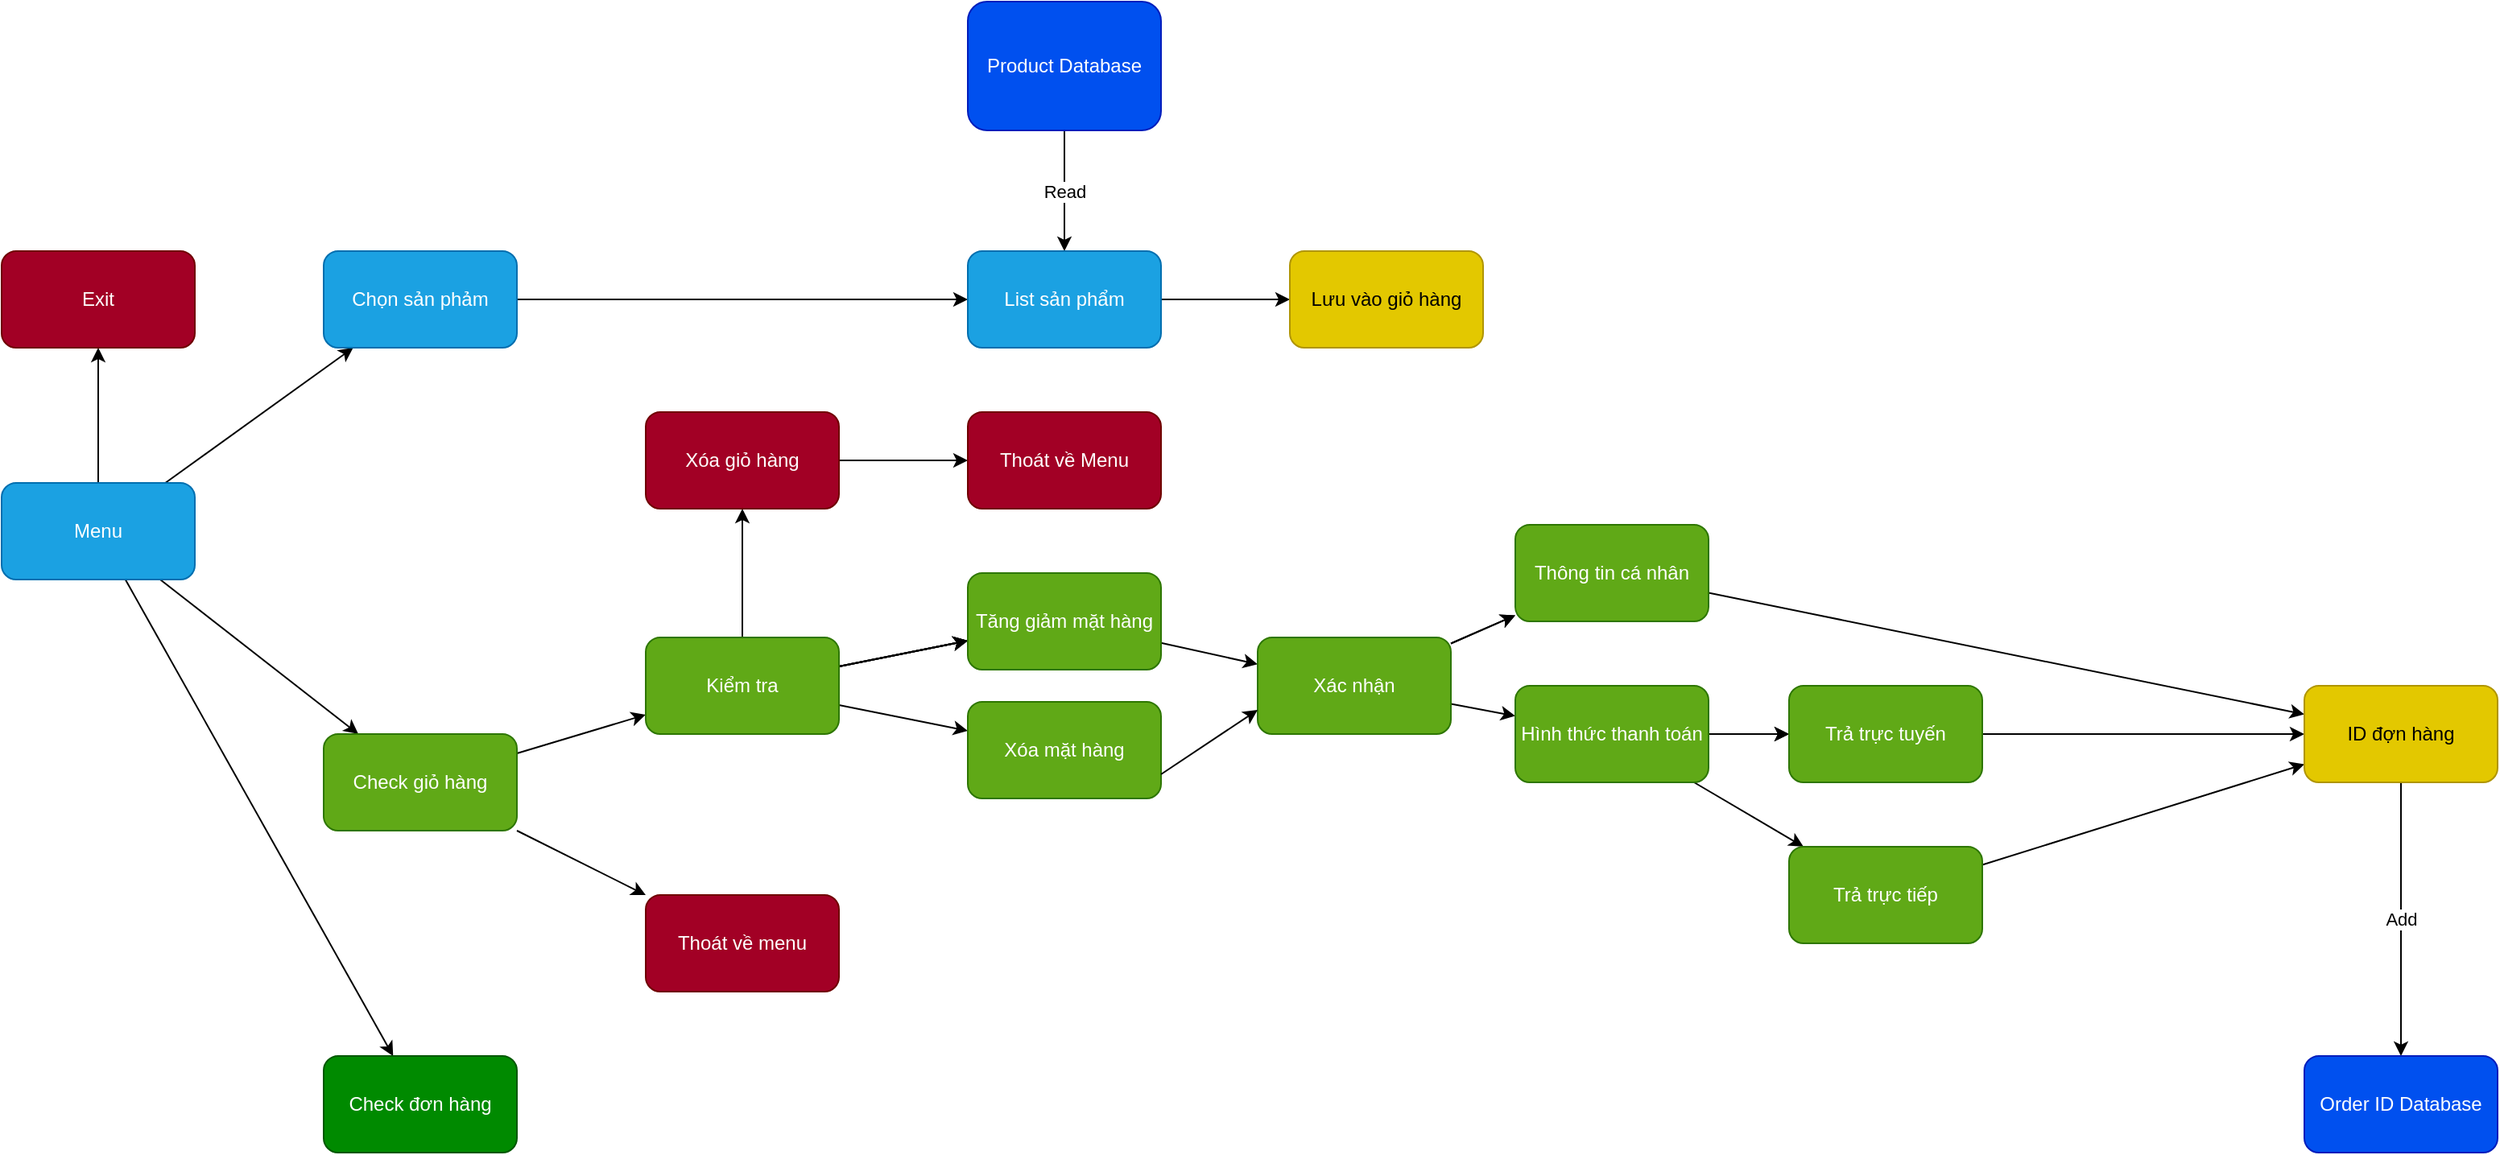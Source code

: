 <mxfile>
    <diagram id="NGxgwE1vzMOECd0zC_Nr" name="Funtion">
        <mxGraphModel dx="796" dy="951" grid="1" gridSize="10" guides="1" tooltips="1" connect="1" arrows="1" fold="1" page="1" pageScale="1" pageWidth="1600" pageHeight="900" math="0" shadow="0">
            <root>
                <mxCell id="0"/>
                <mxCell id="1" parent="0"/>
                <mxCell id="5" value="" style="edgeStyle=none;html=1;" parent="1" source="3" target="4" edge="1">
                    <mxGeometry relative="1" as="geometry"/>
                </mxCell>
                <mxCell id="7" value="" style="edgeStyle=none;html=1;" parent="1" source="3" target="6" edge="1">
                    <mxGeometry relative="1" as="geometry"/>
                </mxCell>
                <mxCell id="14" value="" style="edgeStyle=none;html=1;" parent="1" source="3" target="13" edge="1">
                    <mxGeometry relative="1" as="geometry"/>
                </mxCell>
                <mxCell id="72" value="" style="edgeStyle=none;html=1;" parent="1" source="3" target="71" edge="1">
                    <mxGeometry relative="1" as="geometry"/>
                </mxCell>
                <mxCell id="3" value="Menu" style="rounded=1;whiteSpace=wrap;html=1;fillColor=#1ba1e2;fontColor=#ffffff;strokeColor=#006EAF;" parent="1" vertex="1">
                    <mxGeometry x="20" y="379" width="120" height="60" as="geometry"/>
                </mxCell>
                <mxCell id="4" value="Exit" style="whiteSpace=wrap;html=1;rounded=1;fillColor=#a20025;fontColor=#ffffff;strokeColor=#6F0000;" parent="1" vertex="1">
                    <mxGeometry x="20" y="235" width="120" height="60" as="geometry"/>
                </mxCell>
                <mxCell id="23" value="" style="edgeStyle=none;html=1;" parent="1" source="6" target="22" edge="1">
                    <mxGeometry relative="1" as="geometry"/>
                </mxCell>
                <mxCell id="25" value="" style="edgeStyle=none;html=1;" parent="1" source="6" target="24" edge="1">
                    <mxGeometry relative="1" as="geometry"/>
                </mxCell>
                <mxCell id="6" value="Check giỏ hàng" style="whiteSpace=wrap;html=1;rounded=1;fillColor=#60a917;fontColor=#ffffff;strokeColor=#2D7600;" parent="1" vertex="1">
                    <mxGeometry x="220" y="535" width="120" height="60" as="geometry"/>
                </mxCell>
                <mxCell id="17" value="" style="edgeStyle=none;html=1;exitX=1;exitY=0.5;exitDx=0;exitDy=0;" parent="1" source="13" target="16" edge="1">
                    <mxGeometry relative="1" as="geometry">
                        <mxPoint x="540" y="265" as="sourcePoint"/>
                    </mxGeometry>
                </mxCell>
                <mxCell id="13" value="Chọn sản phảm" style="whiteSpace=wrap;html=1;rounded=1;fillColor=#1ba1e2;fontColor=#ffffff;strokeColor=#006EAF;" parent="1" vertex="1">
                    <mxGeometry x="220" y="235" width="120" height="60" as="geometry"/>
                </mxCell>
                <mxCell id="19" value="Read" style="edgeStyle=none;html=1;" parent="1" source="18" target="16" edge="1">
                    <mxGeometry relative="1" as="geometry">
                        <mxPoint x="480" y="215" as="targetPoint"/>
                    </mxGeometry>
                </mxCell>
                <mxCell id="21" value="" style="edgeStyle=none;html=1;" parent="1" source="16" target="20" edge="1">
                    <mxGeometry relative="1" as="geometry"/>
                </mxCell>
                <mxCell id="16" value="List sản phẩm" style="whiteSpace=wrap;html=1;rounded=1;fillColor=#1ba1e2;fontColor=#ffffff;strokeColor=#006EAF;" parent="1" vertex="1">
                    <mxGeometry x="620" y="235" width="120" height="60" as="geometry"/>
                </mxCell>
                <mxCell id="18" value="Product Database" style="whiteSpace=wrap;html=1;rounded=1;fillColor=#0050ef;fontColor=#ffffff;strokeColor=#001DBC;" parent="1" vertex="1">
                    <mxGeometry x="620" y="80" width="120" height="80" as="geometry"/>
                </mxCell>
                <mxCell id="20" value="Lưu vào giỏ hàng" style="whiteSpace=wrap;html=1;rounded=1;fillColor=#e3c800;fontColor=#000000;strokeColor=#B09500;" parent="1" vertex="1">
                    <mxGeometry x="820" y="235" width="120" height="60" as="geometry"/>
                </mxCell>
                <mxCell id="29" value="" style="edgeStyle=none;html=1;" parent="1" source="22" target="28" edge="1">
                    <mxGeometry relative="1" as="geometry"/>
                </mxCell>
                <mxCell id="31" value="" style="edgeStyle=none;html=1;" parent="1" source="22" target="30" edge="1">
                    <mxGeometry relative="1" as="geometry"/>
                </mxCell>
                <mxCell id="33" value="" style="edgeStyle=none;html=1;" parent="1" source="22" target="32" edge="1">
                    <mxGeometry relative="1" as="geometry"/>
                </mxCell>
                <mxCell id="44" value="" style="edgeStyle=none;html=1;" parent="1" source="22" target="28" edge="1">
                    <mxGeometry relative="1" as="geometry"/>
                </mxCell>
                <mxCell id="45" value="" style="edgeStyle=none;html=1;" parent="1" source="22" target="28" edge="1">
                    <mxGeometry relative="1" as="geometry"/>
                </mxCell>
                <mxCell id="46" value="" style="edgeStyle=none;html=1;" parent="1" source="22" target="28" edge="1">
                    <mxGeometry relative="1" as="geometry"/>
                </mxCell>
                <mxCell id="22" value="Kiểm tra" style="whiteSpace=wrap;html=1;rounded=1;fillColor=#60a917;fontColor=#ffffff;strokeColor=#2D7600;" parent="1" vertex="1">
                    <mxGeometry x="420" y="475" width="120" height="60" as="geometry"/>
                </mxCell>
                <mxCell id="24" value="Thoát về menu" style="whiteSpace=wrap;html=1;rounded=1;fillColor=#a20025;fontColor=#ffffff;strokeColor=#6F0000;" parent="1" vertex="1">
                    <mxGeometry x="420" y="635" width="120" height="60" as="geometry"/>
                </mxCell>
                <mxCell id="37" value="" style="edgeStyle=none;html=1;" parent="1" source="28" target="36" edge="1">
                    <mxGeometry relative="1" as="geometry"/>
                </mxCell>
                <mxCell id="28" value="Tăng giảm mặt hàng" style="whiteSpace=wrap;html=1;rounded=1;fillColor=#60a917;fontColor=#ffffff;strokeColor=#2D7600;" parent="1" vertex="1">
                    <mxGeometry x="620" y="435" width="120" height="60" as="geometry"/>
                </mxCell>
                <mxCell id="30" value="Xóa mặt hàng" style="whiteSpace=wrap;html=1;rounded=1;fillColor=#60a917;fontColor=#ffffff;strokeColor=#2D7600;" parent="1" vertex="1">
                    <mxGeometry x="620" y="515" width="120" height="60" as="geometry"/>
                </mxCell>
                <mxCell id="35" value="" style="edgeStyle=none;html=1;" parent="1" source="32" target="34" edge="1">
                    <mxGeometry relative="1" as="geometry"/>
                </mxCell>
                <mxCell id="32" value="Xóa giỏ hàng" style="whiteSpace=wrap;html=1;rounded=1;fillColor=#a20025;fontColor=#ffffff;strokeColor=#6F0000;" parent="1" vertex="1">
                    <mxGeometry x="420" y="335" width="120" height="60" as="geometry"/>
                </mxCell>
                <mxCell id="34" value="Thoát về Menu" style="whiteSpace=wrap;html=1;rounded=1;fillColor=#a20025;fontColor=#ffffff;strokeColor=#6F0000;" parent="1" vertex="1">
                    <mxGeometry x="620" y="335" width="120" height="60" as="geometry"/>
                </mxCell>
                <mxCell id="52" value="" style="edgeStyle=none;html=1;" parent="1" source="36" target="51" edge="1">
                    <mxGeometry relative="1" as="geometry"/>
                </mxCell>
                <mxCell id="55" value="" style="edgeStyle=none;html=1;" parent="1" source="36" target="51" edge="1">
                    <mxGeometry relative="1" as="geometry"/>
                </mxCell>
                <mxCell id="57" value="" style="edgeStyle=none;html=1;" parent="1" source="36" target="56" edge="1">
                    <mxGeometry relative="1" as="geometry"/>
                </mxCell>
                <mxCell id="36" value="Xác nhận" style="whiteSpace=wrap;html=1;rounded=1;fillColor=#60a917;fontColor=#ffffff;strokeColor=#2D7600;" parent="1" vertex="1">
                    <mxGeometry x="800" y="475" width="120" height="60" as="geometry"/>
                </mxCell>
                <mxCell id="39" value="" style="endArrow=classic;html=1;entryX=0;entryY=0.75;entryDx=0;entryDy=0;exitX=1;exitY=0.75;exitDx=0;exitDy=0;" parent="1" source="30" target="36" edge="1">
                    <mxGeometry width="50" height="50" relative="1" as="geometry">
                        <mxPoint x="740" y="605" as="sourcePoint"/>
                        <mxPoint x="790" y="555" as="targetPoint"/>
                    </mxGeometry>
                </mxCell>
                <mxCell id="64" value="" style="edgeStyle=none;html=1;" parent="1" source="51" target="63" edge="1">
                    <mxGeometry relative="1" as="geometry"/>
                </mxCell>
                <mxCell id="51" value="Thông tin cá nhân" style="whiteSpace=wrap;html=1;rounded=1;fillColor=#60a917;fontColor=#ffffff;strokeColor=#2D7600;" parent="1" vertex="1">
                    <mxGeometry x="960" y="405" width="120" height="60" as="geometry"/>
                </mxCell>
                <mxCell id="59" value="" style="edgeStyle=none;html=1;" parent="1" source="56" target="58" edge="1">
                    <mxGeometry relative="1" as="geometry"/>
                </mxCell>
                <mxCell id="60" value="" style="edgeStyle=none;html=1;" parent="1" source="56" target="58" edge="1">
                    <mxGeometry relative="1" as="geometry"/>
                </mxCell>
                <mxCell id="62" value="" style="edgeStyle=none;html=1;" parent="1" source="56" target="61" edge="1">
                    <mxGeometry relative="1" as="geometry"/>
                </mxCell>
                <mxCell id="56" value="Hình thức thanh toán" style="whiteSpace=wrap;html=1;rounded=1;fillColor=#60a917;fontColor=#ffffff;strokeColor=#2D7600;" parent="1" vertex="1">
                    <mxGeometry x="960" y="505" width="120" height="60" as="geometry"/>
                </mxCell>
                <mxCell id="65" value="" style="edgeStyle=none;html=1;startArrow=none;exitX=1;exitY=0.5;exitDx=0;exitDy=0;" parent="1" source="58" target="63" edge="1">
                    <mxGeometry relative="1" as="geometry">
                        <mxPoint x="1340" y="535" as="sourcePoint"/>
                    </mxGeometry>
                </mxCell>
                <mxCell id="58" value="Trả trực tuyến" style="whiteSpace=wrap;html=1;rounded=1;fillColor=#60a917;fontColor=#ffffff;strokeColor=#2D7600;" parent="1" vertex="1">
                    <mxGeometry x="1130" y="505" width="120" height="60" as="geometry"/>
                </mxCell>
                <mxCell id="66" value="" style="edgeStyle=none;html=1;" parent="1" source="61" target="63" edge="1">
                    <mxGeometry relative="1" as="geometry"/>
                </mxCell>
                <mxCell id="61" value="Trả trực tiếp" style="whiteSpace=wrap;html=1;rounded=1;fillColor=#60a917;fontColor=#ffffff;strokeColor=#2D7600;" parent="1" vertex="1">
                    <mxGeometry x="1130" y="605" width="120" height="60" as="geometry"/>
                </mxCell>
                <mxCell id="70" value="Add" style="edgeStyle=none;html=1;" parent="1" source="63" target="69" edge="1">
                    <mxGeometry relative="1" as="geometry"/>
                </mxCell>
                <mxCell id="63" value="ID đợn hàng" style="whiteSpace=wrap;html=1;rounded=1;fillColor=#e3c800;fontColor=#000000;strokeColor=#B09500;" parent="1" vertex="1">
                    <mxGeometry x="1450" y="505" width="120" height="60" as="geometry"/>
                </mxCell>
                <mxCell id="69" value="Order ID Database" style="whiteSpace=wrap;html=1;rounded=1;fillColor=#0050ef;fontColor=#ffffff;strokeColor=#001DBC;" parent="1" vertex="1">
                    <mxGeometry x="1450" y="735" width="120" height="60" as="geometry"/>
                </mxCell>
                <mxCell id="71" value="Check đơn hàng" style="rounded=1;whiteSpace=wrap;html=1;fillColor=#008a00;fontColor=#ffffff;strokeColor=#005700;" parent="1" vertex="1">
                    <mxGeometry x="220" y="735" width="120" height="60" as="geometry"/>
                </mxCell>
            </root>
        </mxGraphModel>
    </diagram>
</mxfile>